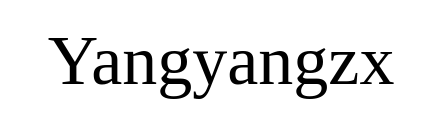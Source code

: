 <mxfile version="20.3.7" type="github">
  <diagram id="T8S1r6oe1QkeyQazQimm" name="第 1 页">
    <mxGraphModel dx="1018" dy="658" grid="1" gridSize="10" guides="1" tooltips="1" connect="1" arrows="1" fold="1" page="1" pageScale="1" pageWidth="250" pageHeight="100" math="0" shadow="0">
      <root>
        <mxCell id="0" />
        <mxCell id="1" parent="0" />
        <mxCell id="dL6KISFYhIp3N7LUWMEg-1" value="Yangyangzx" style="text;html=1;align=center;verticalAlign=middle;resizable=0;points=[];autosize=1;strokeColor=none;fillColor=none;fontSize=35;fontFamily=Lucida Console;" vertex="1" parent="1">
          <mxGeometry x="15" y="20" width="220" height="60" as="geometry" />
        </mxCell>
      </root>
    </mxGraphModel>
  </diagram>
</mxfile>
